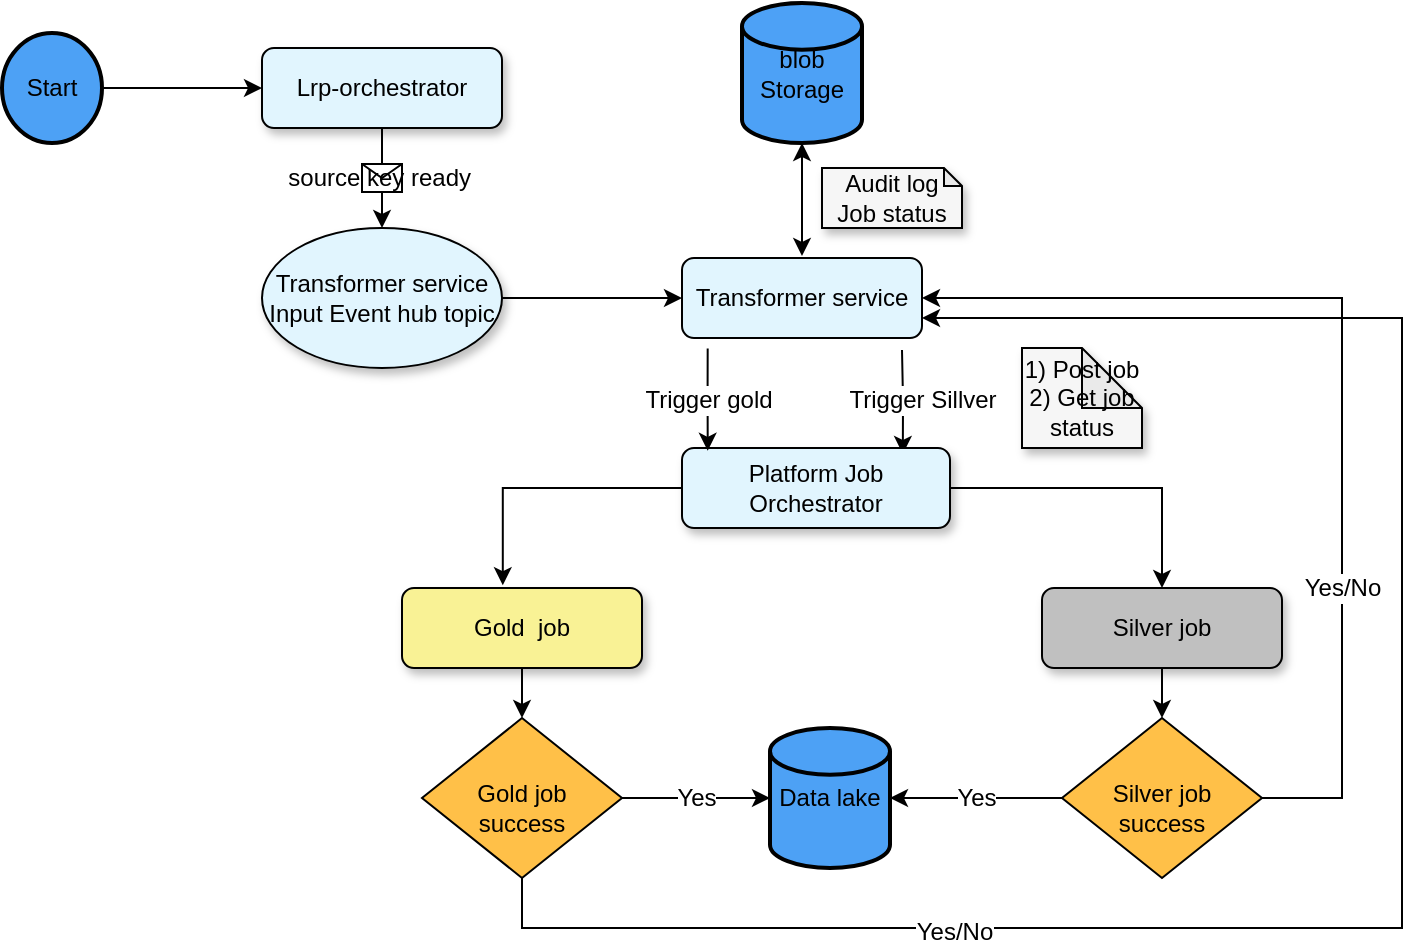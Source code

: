 <mxfile version="14.4.9" type="github">
  <diagram id="C5RBs43oDa-KdzZeNtuy" name="Page-1">
    <mxGraphModel dx="1038" dy="548" grid="1" gridSize="10" guides="1" tooltips="1" connect="1" arrows="1" fold="1" page="1" pageScale="1" pageWidth="827" pageHeight="1169" math="0" shadow="0">
      <root>
        <mxCell id="WIyWlLk6GJQsqaUBKTNV-0" />
        <mxCell id="WIyWlLk6GJQsqaUBKTNV-1" parent="WIyWlLk6GJQsqaUBKTNV-0" />
        <mxCell id="3m3be9xizB8azZANUTa2-61" value="" style="group;fontSize=12;" vertex="1" connectable="0" parent="WIyWlLk6GJQsqaUBKTNV-1">
          <mxGeometry x="30" y="57.5" width="700" height="462.5" as="geometry" />
        </mxCell>
        <mxCell id="3m3be9xizB8azZANUTa2-47" value="&lt;br style=&quot;font-size: 12px;&quot;&gt;Gold job success" style="rhombus;whiteSpace=wrap;html=1;shadow=0;fontFamily=Helvetica;fontSize=12;align=center;strokeWidth=1;spacing=6;spacingTop=-4;fillColor=#FFC048;" vertex="1" parent="3m3be9xizB8azZANUTa2-61">
          <mxGeometry x="210" y="357.5" width="100" height="80" as="geometry" />
        </mxCell>
        <mxCell id="WIyWlLk6GJQsqaUBKTNV-3" value="Lrp-orchestrator" style="rounded=1;whiteSpace=wrap;html=1;fontSize=12;glass=0;strokeWidth=1;shadow=1;fillColor=#E1F5FE;" parent="3m3be9xizB8azZANUTa2-61" vertex="1">
          <mxGeometry x="130" y="22.5" width="120" height="40" as="geometry" />
        </mxCell>
        <mxCell id="3m3be9xizB8azZANUTa2-0" value="Start" style="strokeWidth=2;html=1;shape=mxgraph.flowchart.start_2;whiteSpace=wrap;fillColor=#4DA1F5;fontSize=12;" vertex="1" parent="3m3be9xizB8azZANUTa2-61">
          <mxGeometry y="15" width="50" height="55" as="geometry" />
        </mxCell>
        <mxCell id="3m3be9xizB8azZANUTa2-2" value="blob Storage" style="strokeWidth=2;html=1;shape=mxgraph.flowchart.database;whiteSpace=wrap;fillColor=#4DA1F6;fontSize=12;" vertex="1" parent="3m3be9xizB8azZANUTa2-61">
          <mxGeometry x="370" width="60" height="70" as="geometry" />
        </mxCell>
        <mxCell id="3m3be9xizB8azZANUTa2-3" value="" style="endArrow=classic;html=1;exitX=1;exitY=0.5;exitDx=0;exitDy=0;exitPerimeter=0;entryX=0;entryY=0.5;entryDx=0;entryDy=0;fontSize=12;" edge="1" parent="3m3be9xizB8azZANUTa2-61" source="3m3be9xizB8azZANUTa2-0" target="WIyWlLk6GJQsqaUBKTNV-3">
          <mxGeometry width="50" height="50" relative="1" as="geometry">
            <mxPoint x="60" y="82.5" as="sourcePoint" />
            <mxPoint x="110" y="32.5" as="targetPoint" />
          </mxGeometry>
        </mxCell>
        <mxCell id="3m3be9xizB8azZANUTa2-10" value="" style="endArrow=classic;html=1;entryX=0.5;entryY=0;entryDx=0;entryDy=0;exitX=0.5;exitY=1;exitDx=0;exitDy=0;fontSize=12;" edge="1" parent="3m3be9xizB8azZANUTa2-61" source="WIyWlLk6GJQsqaUBKTNV-3" target="3m3be9xizB8azZANUTa2-13">
          <mxGeometry relative="1" as="geometry">
            <mxPoint x="-30" y="84.56" as="sourcePoint" />
            <mxPoint x="239.6" y="82.5" as="targetPoint" />
          </mxGeometry>
        </mxCell>
        <mxCell id="3m3be9xizB8azZANUTa2-11" value="source key ready&amp;nbsp;" style="shape=message;html=1;outlineConnect=0;fontSize=12;" vertex="1" parent="3m3be9xizB8azZANUTa2-10">
          <mxGeometry width="20" height="14" relative="1" as="geometry">
            <mxPoint x="-10" y="-7" as="offset" />
          </mxGeometry>
        </mxCell>
        <mxCell id="3m3be9xizB8azZANUTa2-13" value="Transformer service Input Event hub topic" style="ellipse;whiteSpace=wrap;html=1;shadow=1;fillColor=#E1F5FE;fontSize=12;" vertex="1" parent="3m3be9xizB8azZANUTa2-61">
          <mxGeometry x="130" y="112.5" width="120" height="70" as="geometry" />
        </mxCell>
        <mxCell id="3m3be9xizB8azZANUTa2-57" value="Trigger Sillver" style="edgeStyle=orthogonalEdgeStyle;rounded=0;orthogonalLoop=1;jettySize=auto;html=1;entryX=0.824;entryY=0.075;entryDx=0;entryDy=0;entryPerimeter=0;fontSize=12;" edge="1" parent="3m3be9xizB8azZANUTa2-61" target="3m3be9xizB8azZANUTa2-19">
          <mxGeometry x="-0.049" y="10" relative="1" as="geometry">
            <mxPoint x="450" y="173.5" as="sourcePoint" />
            <mxPoint as="offset" />
          </mxGeometry>
        </mxCell>
        <mxCell id="3m3be9xizB8azZANUTa2-14" value="Transformer service" style="rounded=1;whiteSpace=wrap;html=1;fontSize=12;glass=0;strokeWidth=1;shadow=0;fillColor=#E1F5FE;" vertex="1" parent="3m3be9xizB8azZANUTa2-61">
          <mxGeometry x="340" y="127.5" width="120" height="40" as="geometry" />
        </mxCell>
        <mxCell id="3m3be9xizB8azZANUTa2-43" value="" style="edgeStyle=orthogonalEdgeStyle;rounded=0;orthogonalLoop=1;jettySize=auto;html=1;fontSize=12;" edge="1" parent="3m3be9xizB8azZANUTa2-61" source="3m3be9xizB8azZANUTa2-13" target="3m3be9xizB8azZANUTa2-14">
          <mxGeometry relative="1" as="geometry" />
        </mxCell>
        <mxCell id="3m3be9xizB8azZANUTa2-19" value="Platform Job Orchestrator" style="rounded=1;whiteSpace=wrap;html=1;fontSize=12;glass=0;strokeWidth=1;shadow=1;fillColor=#E1F5FE;" vertex="1" parent="3m3be9xizB8azZANUTa2-61">
          <mxGeometry x="340" y="222.5" width="134" height="40" as="geometry" />
        </mxCell>
        <mxCell id="3m3be9xizB8azZANUTa2-58" value="Trigger gold" style="edgeStyle=orthogonalEdgeStyle;rounded=0;orthogonalLoop=1;jettySize=auto;html=1;exitX=0.107;exitY=1.13;exitDx=0;exitDy=0;exitPerimeter=0;entryX=0.096;entryY=0.035;entryDx=0;entryDy=0;entryPerimeter=0;fontSize=12;" edge="1" parent="3m3be9xizB8azZANUTa2-61" source="3m3be9xizB8azZANUTa2-14" target="3m3be9xizB8azZANUTa2-19">
          <mxGeometry relative="1" as="geometry" />
        </mxCell>
        <mxCell id="3m3be9xizB8azZANUTa2-24" value="1) Post job&lt;br style=&quot;font-size: 12px;&quot;&gt;2) Get job status" style="shape=note;whiteSpace=wrap;html=1;backgroundOutline=1;darkOpacity=0.05;shadow=1;fillColor=#F6F6F6;fontSize=12;" vertex="1" parent="3m3be9xizB8azZANUTa2-61">
          <mxGeometry x="510" y="172.5" width="60" height="50" as="geometry" />
        </mxCell>
        <mxCell id="3m3be9xizB8azZANUTa2-38" value="Yes/No" style="edgeStyle=orthogonalEdgeStyle;rounded=0;orthogonalLoop=1;jettySize=auto;html=1;entryX=1;entryY=0.5;entryDx=0;entryDy=0;exitX=1;exitY=0.5;exitDx=0;exitDy=0;fontSize=12;" edge="1" parent="3m3be9xizB8azZANUTa2-61" source="3m3be9xizB8azZANUTa2-25" target="3m3be9xizB8azZANUTa2-14">
          <mxGeometry x="-0.42" relative="1" as="geometry">
            <Array as="points">
              <mxPoint x="670" y="397.5" />
              <mxPoint x="670" y="147.5" />
            </Array>
            <mxPoint as="offset" />
          </mxGeometry>
        </mxCell>
        <mxCell id="3m3be9xizB8azZANUTa2-25" value="&lt;br style=&quot;font-size: 12px;&quot;&gt;Silver job success" style="rhombus;whiteSpace=wrap;html=1;shadow=0;fontFamily=Helvetica;fontSize=12;align=center;strokeWidth=1;spacing=6;spacingTop=-4;fillColor=#FFC048;" vertex="1" parent="3m3be9xizB8azZANUTa2-61">
          <mxGeometry x="530" y="357.5" width="100" height="80" as="geometry" />
        </mxCell>
        <mxCell id="3m3be9xizB8azZANUTa2-37" value="" style="edgeStyle=orthogonalEdgeStyle;rounded=0;orthogonalLoop=1;jettySize=auto;html=1;fontSize=12;" edge="1" parent="3m3be9xizB8azZANUTa2-61" source="3m3be9xizB8azZANUTa2-35" target="3m3be9xizB8azZANUTa2-25">
          <mxGeometry relative="1" as="geometry" />
        </mxCell>
        <mxCell id="3m3be9xizB8azZANUTa2-35" value="Silver job" style="rounded=1;whiteSpace=wrap;html=1;fontSize=12;glass=0;strokeWidth=1;shadow=1;fillColor=#C0C0C0;" vertex="1" parent="3m3be9xizB8azZANUTa2-61">
          <mxGeometry x="520" y="292.5" width="120" height="40" as="geometry" />
        </mxCell>
        <mxCell id="3m3be9xizB8azZANUTa2-36" value="" style="edgeStyle=orthogonalEdgeStyle;rounded=0;orthogonalLoop=1;jettySize=auto;html=1;fontSize=12;" edge="1" parent="3m3be9xizB8azZANUTa2-61" source="3m3be9xizB8azZANUTa2-19" target="3m3be9xizB8azZANUTa2-35">
          <mxGeometry relative="1" as="geometry" />
        </mxCell>
        <mxCell id="3m3be9xizB8azZANUTa2-48" value="" style="edgeStyle=orthogonalEdgeStyle;rounded=0;orthogonalLoop=1;jettySize=auto;html=1;fontSize=12;" edge="1" parent="3m3be9xizB8azZANUTa2-61" source="3m3be9xizB8azZANUTa2-41" target="3m3be9xizB8azZANUTa2-47">
          <mxGeometry relative="1" as="geometry" />
        </mxCell>
        <mxCell id="3m3be9xizB8azZANUTa2-41" value="Gold&amp;nbsp; job" style="rounded=1;whiteSpace=wrap;html=1;fontSize=12;glass=0;strokeWidth=1;shadow=1;fillColor=#F9F295;" vertex="1" parent="3m3be9xizB8azZANUTa2-61">
          <mxGeometry x="200" y="292.5" width="120" height="40" as="geometry" />
        </mxCell>
        <mxCell id="3m3be9xizB8azZANUTa2-53" style="edgeStyle=orthogonalEdgeStyle;rounded=0;orthogonalLoop=1;jettySize=auto;html=1;entryX=0.42;entryY=-0.035;entryDx=0;entryDy=0;entryPerimeter=0;fontSize=12;" edge="1" parent="3m3be9xizB8azZANUTa2-61" source="3m3be9xizB8azZANUTa2-19" target="3m3be9xizB8azZANUTa2-41">
          <mxGeometry relative="1" as="geometry">
            <Array as="points">
              <mxPoint x="250" y="242.5" />
            </Array>
          </mxGeometry>
        </mxCell>
        <mxCell id="3m3be9xizB8azZANUTa2-42" value="" style="endArrow=classic;startArrow=classic;html=1;entryX=0.5;entryY=1;entryDx=0;entryDy=0;entryPerimeter=0;fontSize=12;" edge="1" parent="3m3be9xizB8azZANUTa2-61" target="3m3be9xizB8azZANUTa2-2">
          <mxGeometry width="50" height="50" relative="1" as="geometry">
            <mxPoint x="400" y="126.5" as="sourcePoint" />
            <mxPoint x="430" y="62.5" as="targetPoint" />
          </mxGeometry>
        </mxCell>
        <mxCell id="3m3be9xizB8azZANUTa2-49" style="edgeStyle=orthogonalEdgeStyle;rounded=0;orthogonalLoop=1;jettySize=auto;html=1;entryX=1;entryY=0.75;entryDx=0;entryDy=0;fontSize=12;" edge="1" parent="3m3be9xizB8azZANUTa2-61" source="3m3be9xizB8azZANUTa2-47" target="3m3be9xizB8azZANUTa2-14">
          <mxGeometry relative="1" as="geometry">
            <Array as="points">
              <mxPoint x="700" y="462.5" />
              <mxPoint x="700" y="157.5" />
            </Array>
          </mxGeometry>
        </mxCell>
        <mxCell id="3m3be9xizB8azZANUTa2-50" value="Yes/No" style="edgeLabel;html=1;align=center;verticalAlign=middle;resizable=0;points=[];fontSize=12;" vertex="1" connectable="0" parent="3m3be9xizB8azZANUTa2-49">
          <mxGeometry x="-0.523" y="-2" relative="1" as="geometry">
            <mxPoint as="offset" />
          </mxGeometry>
        </mxCell>
        <mxCell id="3m3be9xizB8azZANUTa2-51" value="Data lake" style="strokeWidth=2;html=1;shape=mxgraph.flowchart.database;whiteSpace=wrap;fillColor=#4DA1F5;fontSize=12;" vertex="1" parent="3m3be9xizB8azZANUTa2-61">
          <mxGeometry x="384" y="362.5" width="60" height="70" as="geometry" />
        </mxCell>
        <mxCell id="3m3be9xizB8azZANUTa2-54" value="Yes" style="edgeStyle=orthogonalEdgeStyle;rounded=0;orthogonalLoop=1;jettySize=auto;html=1;fontSize=12;" edge="1" parent="3m3be9xizB8azZANUTa2-61" source="3m3be9xizB8azZANUTa2-47" target="3m3be9xizB8azZANUTa2-51">
          <mxGeometry relative="1" as="geometry" />
        </mxCell>
        <mxCell id="3m3be9xizB8azZANUTa2-60" value="Audit log Job status" style="shape=note;whiteSpace=wrap;html=1;backgroundOutline=1;darkOpacity=0.05;shadow=1;fillColor=#F6F6F6;size=9;fontSize=12;" vertex="1" parent="3m3be9xizB8azZANUTa2-61">
          <mxGeometry x="410" y="82.5" width="70" height="30" as="geometry" />
        </mxCell>
        <mxCell id="3m3be9xizB8azZANUTa2-55" value="Yes" style="edgeStyle=orthogonalEdgeStyle;rounded=0;orthogonalLoop=1;jettySize=auto;html=1;fontSize=12;" edge="1" parent="3m3be9xizB8azZANUTa2-61" source="3m3be9xizB8azZANUTa2-25" target="3m3be9xizB8azZANUTa2-51">
          <mxGeometry relative="1" as="geometry" />
        </mxCell>
      </root>
    </mxGraphModel>
  </diagram>
</mxfile>
